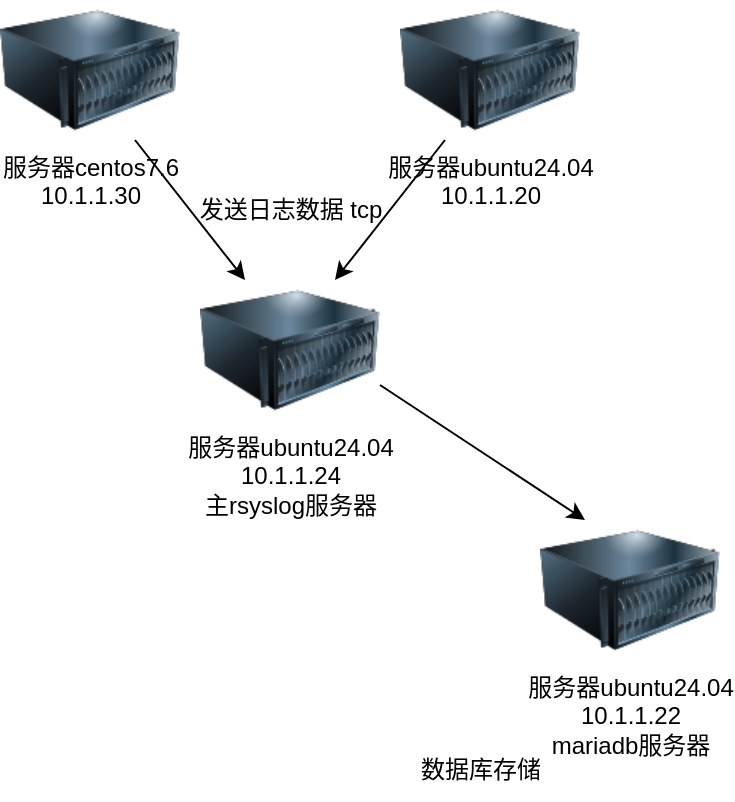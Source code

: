 <mxfile version="24.4.0" type="github">
  <diagram name="第 1 页" id="3GK4XjDo3rnSE49FeAwm">
    <mxGraphModel dx="629" dy="453" grid="1" gridSize="10" guides="1" tooltips="1" connect="1" arrows="1" fold="1" page="1" pageScale="1" pageWidth="827" pageHeight="1169" math="0" shadow="0">
      <root>
        <mxCell id="0" />
        <mxCell id="1" parent="0" />
        <mxCell id="2FWtVGp8L67Mfe2lLaM1-1" value="服务器ubuntu24.04&lt;br&gt;10.1.1.20" style="image;html=1;image=img/lib/clip_art/computers/Server_128x128.png" parent="1" vertex="1">
          <mxGeometry x="440" y="290" width="90" height="70" as="geometry" />
        </mxCell>
        <mxCell id="2FWtVGp8L67Mfe2lLaM1-2" value="服务器centos7.6&lt;br&gt;10.1.1.30" style="image;html=1;image=img/lib/clip_art/computers/Server_128x128.png" parent="1" vertex="1">
          <mxGeometry x="240" y="290" width="90" height="70" as="geometry" />
        </mxCell>
        <mxCell id="2FWtVGp8L67Mfe2lLaM1-3" value="服务器ubuntu24.04&lt;br&gt;10.1.1.24&lt;div&gt;主rsyslog服务器&lt;/div&gt;" style="image;html=1;image=img/lib/clip_art/computers/Server_128x128.png" parent="1" vertex="1">
          <mxGeometry x="340" y="430" width="90" height="70" as="geometry" />
        </mxCell>
        <mxCell id="2FWtVGp8L67Mfe2lLaM1-5" value="服务器ubuntu24.04&lt;br&gt;10.1.1.22&lt;div&gt;mariadb服务器&lt;/div&gt;" style="image;html=1;image=img/lib/clip_art/computers/Server_128x128.png" parent="1" vertex="1">
          <mxGeometry x="510" y="550" width="90" height="70" as="geometry" />
        </mxCell>
        <mxCell id="2FWtVGp8L67Mfe2lLaM1-6" value="" style="endArrow=classic;html=1;rounded=0;entryX=0.25;entryY=0;entryDx=0;entryDy=0;exitX=0.75;exitY=1;exitDx=0;exitDy=0;" parent="1" source="2FWtVGp8L67Mfe2lLaM1-2" target="2FWtVGp8L67Mfe2lLaM1-3" edge="1">
          <mxGeometry width="50" height="50" relative="1" as="geometry">
            <mxPoint x="360" y="560" as="sourcePoint" />
            <mxPoint x="410" y="510" as="targetPoint" />
          </mxGeometry>
        </mxCell>
        <mxCell id="2FWtVGp8L67Mfe2lLaM1-7" value="" style="endArrow=classic;html=1;rounded=0;entryX=0.75;entryY=0;entryDx=0;entryDy=0;exitX=0.25;exitY=1;exitDx=0;exitDy=0;" parent="1" source="2FWtVGp8L67Mfe2lLaM1-1" target="2FWtVGp8L67Mfe2lLaM1-3" edge="1">
          <mxGeometry width="50" height="50" relative="1" as="geometry">
            <mxPoint x="360" y="560" as="sourcePoint" />
            <mxPoint x="410" y="510" as="targetPoint" />
          </mxGeometry>
        </mxCell>
        <mxCell id="2FWtVGp8L67Mfe2lLaM1-8" value="发送日志数据 tcp" style="text;html=1;align=center;verticalAlign=middle;resizable=0;points=[];autosize=1;strokeColor=none;fillColor=none;" parent="1" vertex="1">
          <mxGeometry x="330" y="380" width="110" height="30" as="geometry" />
        </mxCell>
        <mxCell id="2FWtVGp8L67Mfe2lLaM1-9" value="" style="endArrow=classic;html=1;rounded=0;entryX=0.25;entryY=0;entryDx=0;entryDy=0;exitX=1;exitY=0.75;exitDx=0;exitDy=0;" parent="1" source="2FWtVGp8L67Mfe2lLaM1-3" target="2FWtVGp8L67Mfe2lLaM1-5" edge="1">
          <mxGeometry width="50" height="50" relative="1" as="geometry">
            <mxPoint x="360" y="630" as="sourcePoint" />
            <mxPoint x="410" y="580" as="targetPoint" />
          </mxGeometry>
        </mxCell>
        <mxCell id="2FWtVGp8L67Mfe2lLaM1-12" value="数据库存储" style="text;html=1;align=center;verticalAlign=middle;resizable=0;points=[];autosize=1;strokeColor=none;fillColor=none;" parent="1" vertex="1">
          <mxGeometry x="440" y="660" width="80" height="30" as="geometry" />
        </mxCell>
      </root>
    </mxGraphModel>
  </diagram>
</mxfile>
